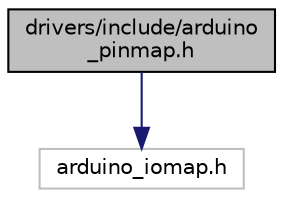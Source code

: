 digraph "drivers/include/arduino_pinmap.h"
{
 // LATEX_PDF_SIZE
  edge [fontname="Helvetica",fontsize="10",labelfontname="Helvetica",labelfontsize="10"];
  node [fontname="Helvetica",fontsize="10",shape=record];
  Node1 [label="drivers/include/arduino\l_pinmap.h",height=0.2,width=0.4,color="black", fillcolor="grey75", style="filled", fontcolor="black",tooltip="Compatibility wrapper for arduino_iomap.h."];
  Node1 -> Node2 [color="midnightblue",fontsize="10",style="solid",fontname="Helvetica"];
  Node2 [label="arduino_iomap.h",height=0.2,width=0.4,color="grey75", fillcolor="white", style="filled",tooltip=" "];
}
